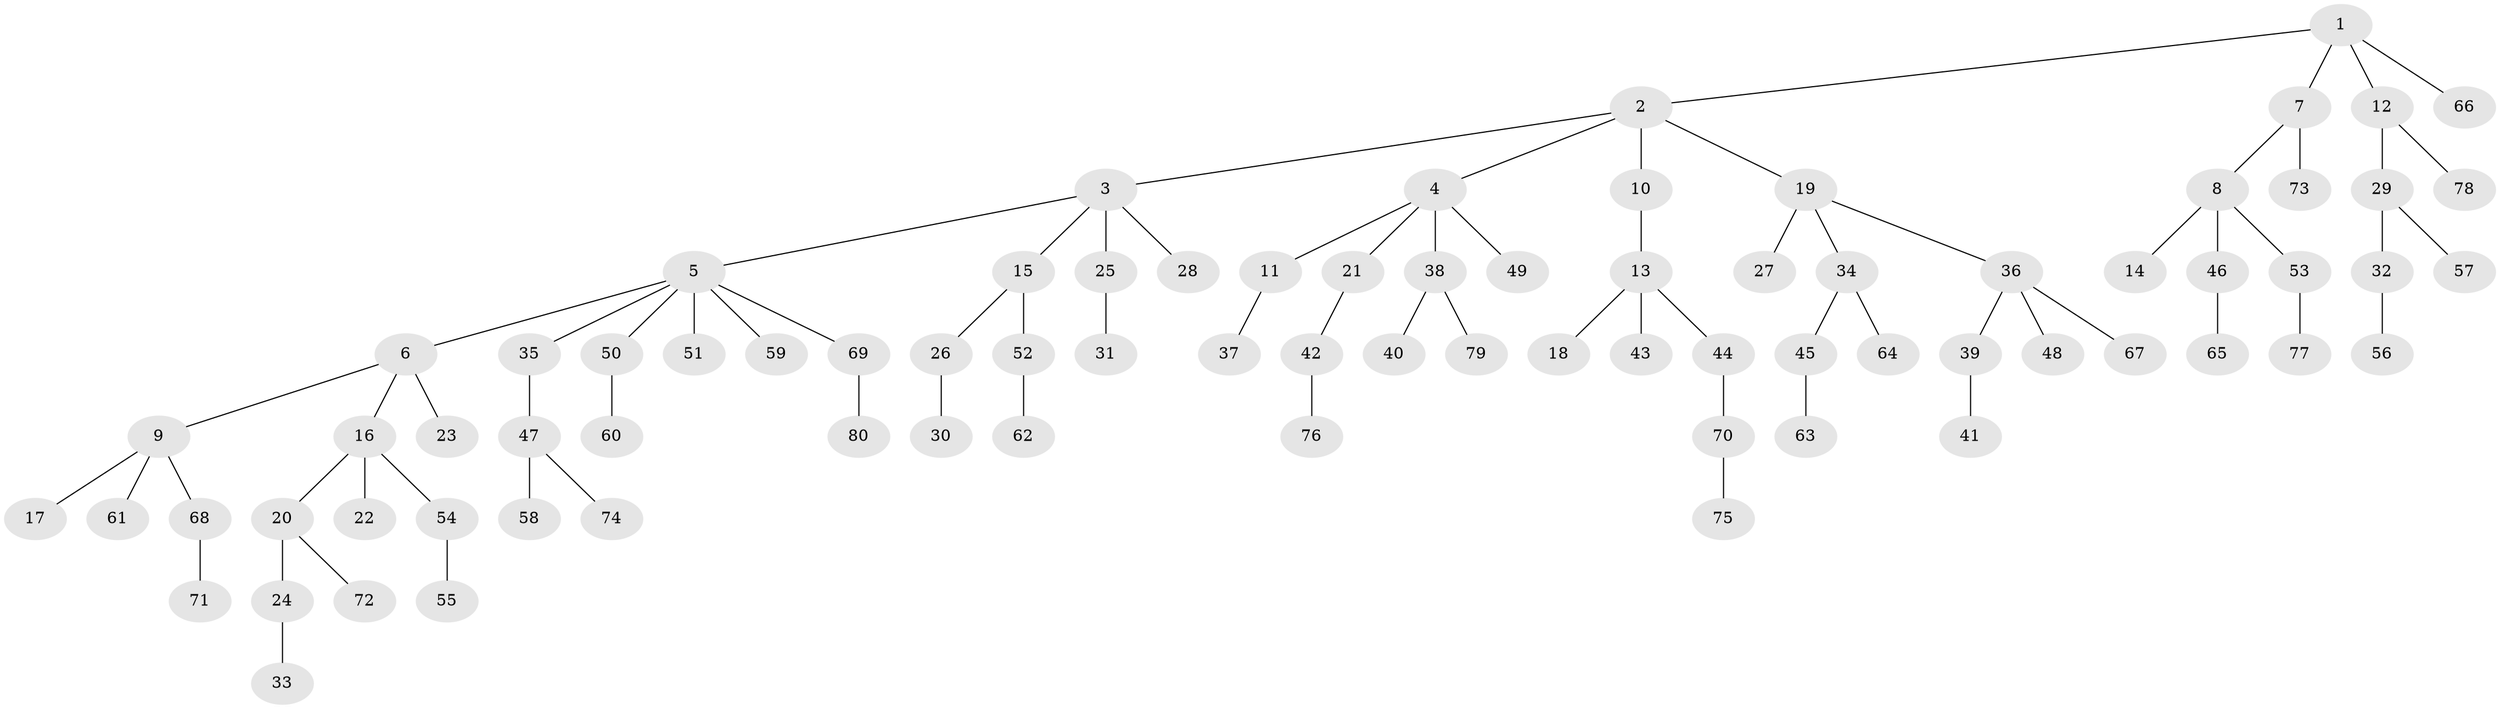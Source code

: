 // coarse degree distribution, {5: 0.0784313725490196, 4: 0.0784313725490196, 6: 0.0196078431372549, 3: 0.0784313725490196, 2: 0.1568627450980392, 1: 0.5882352941176471}
// Generated by graph-tools (version 1.1) at 2025/42/03/06/25 10:42:05]
// undirected, 80 vertices, 79 edges
graph export_dot {
graph [start="1"]
  node [color=gray90,style=filled];
  1;
  2;
  3;
  4;
  5;
  6;
  7;
  8;
  9;
  10;
  11;
  12;
  13;
  14;
  15;
  16;
  17;
  18;
  19;
  20;
  21;
  22;
  23;
  24;
  25;
  26;
  27;
  28;
  29;
  30;
  31;
  32;
  33;
  34;
  35;
  36;
  37;
  38;
  39;
  40;
  41;
  42;
  43;
  44;
  45;
  46;
  47;
  48;
  49;
  50;
  51;
  52;
  53;
  54;
  55;
  56;
  57;
  58;
  59;
  60;
  61;
  62;
  63;
  64;
  65;
  66;
  67;
  68;
  69;
  70;
  71;
  72;
  73;
  74;
  75;
  76;
  77;
  78;
  79;
  80;
  1 -- 2;
  1 -- 7;
  1 -- 12;
  1 -- 66;
  2 -- 3;
  2 -- 4;
  2 -- 10;
  2 -- 19;
  3 -- 5;
  3 -- 15;
  3 -- 25;
  3 -- 28;
  4 -- 11;
  4 -- 21;
  4 -- 38;
  4 -- 49;
  5 -- 6;
  5 -- 35;
  5 -- 50;
  5 -- 51;
  5 -- 59;
  5 -- 69;
  6 -- 9;
  6 -- 16;
  6 -- 23;
  7 -- 8;
  7 -- 73;
  8 -- 14;
  8 -- 46;
  8 -- 53;
  9 -- 17;
  9 -- 61;
  9 -- 68;
  10 -- 13;
  11 -- 37;
  12 -- 29;
  12 -- 78;
  13 -- 18;
  13 -- 43;
  13 -- 44;
  15 -- 26;
  15 -- 52;
  16 -- 20;
  16 -- 22;
  16 -- 54;
  19 -- 27;
  19 -- 34;
  19 -- 36;
  20 -- 24;
  20 -- 72;
  21 -- 42;
  24 -- 33;
  25 -- 31;
  26 -- 30;
  29 -- 32;
  29 -- 57;
  32 -- 56;
  34 -- 45;
  34 -- 64;
  35 -- 47;
  36 -- 39;
  36 -- 48;
  36 -- 67;
  38 -- 40;
  38 -- 79;
  39 -- 41;
  42 -- 76;
  44 -- 70;
  45 -- 63;
  46 -- 65;
  47 -- 58;
  47 -- 74;
  50 -- 60;
  52 -- 62;
  53 -- 77;
  54 -- 55;
  68 -- 71;
  69 -- 80;
  70 -- 75;
}
